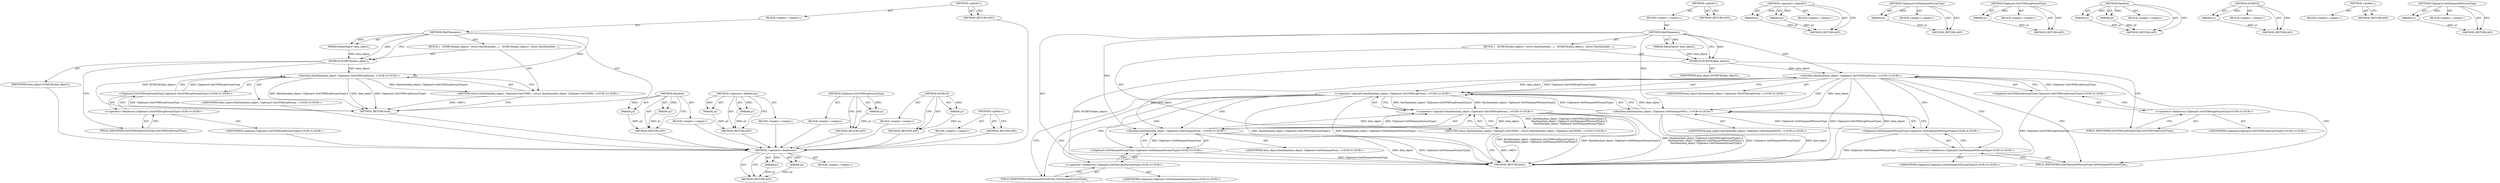 digraph "Clipboard.GetFilenameWFormatType" {
vulnerable_6 [label=<(METHOD,&lt;global&gt;)<SUB>1</SUB>>];
vulnerable_7 [label=<(BLOCK,&lt;empty&gt;,&lt;empty&gt;)<SUB>1</SUB>>];
vulnerable_8 [label=<(METHOD,HasFilenames)<SUB>1</SUB>>];
vulnerable_9 [label=<(PARAM,IDataObject* data_object)<SUB>1</SUB>>];
vulnerable_10 [label=<(BLOCK,{
   DCHECK(data_object);
  return HasData(data...,{
   DCHECK(data_object);
  return HasData(data...)<SUB>1</SUB>>];
vulnerable_11 [label=<(DCHECK,DCHECK(data_object))<SUB>2</SUB>>];
vulnerable_12 [label=<(IDENTIFIER,data_object,DCHECK(data_object))<SUB>2</SUB>>];
vulnerable_13 [label="<(RETURN,return HasData(data_object, Clipboard::GetCFHDr...,return HasData(data_object, Clipboard::GetCFHDr...)<SUB>3</SUB>>"];
vulnerable_14 [label="<(HasData,HasData(data_object, Clipboard::GetCFHDropForma...)<SUB>3</SUB>>"];
vulnerable_15 [label="<(IDENTIFIER,data_object,HasData(data_object, Clipboard::GetCFHDropForma...)<SUB>3</SUB>>"];
vulnerable_16 [label="<(Clipboard.GetCFHDropFormatType,Clipboard::GetCFHDropFormatType())<SUB>3</SUB>>"];
vulnerable_17 [label="<(&lt;operator&gt;.fieldAccess,Clipboard::GetCFHDropFormatType)<SUB>3</SUB>>"];
vulnerable_18 [label="<(IDENTIFIER,Clipboard,Clipboard::GetCFHDropFormatType())<SUB>3</SUB>>"];
vulnerable_19 [label=<(FIELD_IDENTIFIER,GetCFHDropFormatType,GetCFHDropFormatType)<SUB>3</SUB>>];
vulnerable_20 [label=<(METHOD_RETURN,bool)<SUB>1</SUB>>];
vulnerable_22 [label=<(METHOD_RETURN,ANY)<SUB>1</SUB>>];
vulnerable_45 [label=<(METHOD,HasData)>];
vulnerable_46 [label=<(PARAM,p1)>];
vulnerable_47 [label=<(PARAM,p2)>];
vulnerable_48 [label=<(BLOCK,&lt;empty&gt;,&lt;empty&gt;)>];
vulnerable_49 [label=<(METHOD_RETURN,ANY)>];
vulnerable_54 [label=<(METHOD,&lt;operator&gt;.fieldAccess)>];
vulnerable_55 [label=<(PARAM,p1)>];
vulnerable_56 [label=<(PARAM,p2)>];
vulnerable_57 [label=<(BLOCK,&lt;empty&gt;,&lt;empty&gt;)>];
vulnerable_58 [label=<(METHOD_RETURN,ANY)>];
vulnerable_50 [label=<(METHOD,Clipboard.GetCFHDropFormatType)>];
vulnerable_51 [label=<(PARAM,p1)>];
vulnerable_52 [label=<(BLOCK,&lt;empty&gt;,&lt;empty&gt;)>];
vulnerable_53 [label=<(METHOD_RETURN,ANY)>];
vulnerable_41 [label=<(METHOD,DCHECK)>];
vulnerable_42 [label=<(PARAM,p1)>];
vulnerable_43 [label=<(BLOCK,&lt;empty&gt;,&lt;empty&gt;)>];
vulnerable_44 [label=<(METHOD_RETURN,ANY)>];
vulnerable_35 [label=<(METHOD,&lt;global&gt;)<SUB>1</SUB>>];
vulnerable_36 [label=<(BLOCK,&lt;empty&gt;,&lt;empty&gt;)>];
vulnerable_37 [label=<(METHOD_RETURN,ANY)>];
fixed_73 [label=<(METHOD,&lt;operator&gt;.fieldAccess)>];
fixed_74 [label=<(PARAM,p1)>];
fixed_75 [label=<(PARAM,p2)>];
fixed_76 [label=<(BLOCK,&lt;empty&gt;,&lt;empty&gt;)>];
fixed_77 [label=<(METHOD_RETURN,ANY)>];
fixed_6 [label=<(METHOD,&lt;global&gt;)<SUB>1</SUB>>];
fixed_7 [label=<(BLOCK,&lt;empty&gt;,&lt;empty&gt;)<SUB>1</SUB>>];
fixed_8 [label=<(METHOD,HasFilenames)<SUB>1</SUB>>];
fixed_9 [label=<(PARAM,IDataObject* data_object)<SUB>1</SUB>>];
fixed_10 [label=<(BLOCK,{
   DCHECK(data_object);
  return HasData(data...,{
   DCHECK(data_object);
  return HasData(data...)<SUB>1</SUB>>];
fixed_11 [label=<(DCHECK,DCHECK(data_object))<SUB>2</SUB>>];
fixed_12 [label=<(IDENTIFIER,data_object,DCHECK(data_object))<SUB>2</SUB>>];
fixed_13 [label="<(RETURN,return HasData(data_object, Clipboard::GetCFHDr...,return HasData(data_object, Clipboard::GetCFHDr...)<SUB>3</SUB>>"];
fixed_14 [label="<(&lt;operator&gt;.logicalOr,HasData(data_object, Clipboard::GetCFHDropForma...)<SUB>3</SUB>>"];
fixed_15 [label="<(&lt;operator&gt;.logicalOr,HasData(data_object, Clipboard::GetCFHDropForma...)<SUB>3</SUB>>"];
fixed_16 [label="<(HasData,HasData(data_object, Clipboard::GetCFHDropForma...)<SUB>3</SUB>>"];
fixed_17 [label="<(IDENTIFIER,data_object,HasData(data_object, Clipboard::GetCFHDropForma...)<SUB>3</SUB>>"];
fixed_18 [label="<(Clipboard.GetCFHDropFormatType,Clipboard::GetCFHDropFormatType())<SUB>3</SUB>>"];
fixed_19 [label="<(&lt;operator&gt;.fieldAccess,Clipboard::GetCFHDropFormatType)<SUB>3</SUB>>"];
fixed_20 [label="<(IDENTIFIER,Clipboard,Clipboard::GetCFHDropFormatType())<SUB>3</SUB>>"];
fixed_21 [label=<(FIELD_IDENTIFIER,GetCFHDropFormatType,GetCFHDropFormatType)<SUB>3</SUB>>];
fixed_22 [label="<(HasData,HasData(data_object, Clipboard::GetFilenameWFor...)<SUB>4</SUB>>"];
fixed_23 [label="<(IDENTIFIER,data_object,HasData(data_object, Clipboard::GetFilenameWFor...)<SUB>4</SUB>>"];
fixed_24 [label="<(Clipboard.GetFilenameWFormatType,Clipboard::GetFilenameWFormatType())<SUB>4</SUB>>"];
fixed_25 [label="<(&lt;operator&gt;.fieldAccess,Clipboard::GetFilenameWFormatType)<SUB>4</SUB>>"];
fixed_26 [label="<(IDENTIFIER,Clipboard,Clipboard::GetFilenameWFormatType())<SUB>4</SUB>>"];
fixed_27 [label=<(FIELD_IDENTIFIER,GetFilenameWFormatType,GetFilenameWFormatType)<SUB>4</SUB>>];
fixed_28 [label="<(HasData,HasData(data_object, Clipboard::GetFilenameForm...)<SUB>5</SUB>>"];
fixed_29 [label="<(IDENTIFIER,data_object,HasData(data_object, Clipboard::GetFilenameForm...)<SUB>5</SUB>>"];
fixed_30 [label="<(Clipboard.GetFilenameFormatType,Clipboard::GetFilenameFormatType())<SUB>5</SUB>>"];
fixed_31 [label="<(&lt;operator&gt;.fieldAccess,Clipboard::GetFilenameFormatType)<SUB>5</SUB>>"];
fixed_32 [label="<(IDENTIFIER,Clipboard,Clipboard::GetFilenameFormatType())<SUB>5</SUB>>"];
fixed_33 [label=<(FIELD_IDENTIFIER,GetFilenameFormatType,GetFilenameFormatType)<SUB>5</SUB>>];
fixed_34 [label=<(METHOD_RETURN,bool)<SUB>1</SUB>>];
fixed_36 [label=<(METHOD_RETURN,ANY)<SUB>1</SUB>>];
fixed_59 [label=<(METHOD,&lt;operator&gt;.logicalOr)>];
fixed_60 [label=<(PARAM,p1)>];
fixed_61 [label=<(PARAM,p2)>];
fixed_62 [label=<(BLOCK,&lt;empty&gt;,&lt;empty&gt;)>];
fixed_63 [label=<(METHOD_RETURN,ANY)>];
fixed_82 [label=<(METHOD,Clipboard.GetFilenameFormatType)>];
fixed_83 [label=<(PARAM,p1)>];
fixed_84 [label=<(BLOCK,&lt;empty&gt;,&lt;empty&gt;)>];
fixed_85 [label=<(METHOD_RETURN,ANY)>];
fixed_69 [label=<(METHOD,Clipboard.GetCFHDropFormatType)>];
fixed_70 [label=<(PARAM,p1)>];
fixed_71 [label=<(BLOCK,&lt;empty&gt;,&lt;empty&gt;)>];
fixed_72 [label=<(METHOD_RETURN,ANY)>];
fixed_64 [label=<(METHOD,HasData)>];
fixed_65 [label=<(PARAM,p1)>];
fixed_66 [label=<(PARAM,p2)>];
fixed_67 [label=<(BLOCK,&lt;empty&gt;,&lt;empty&gt;)>];
fixed_68 [label=<(METHOD_RETURN,ANY)>];
fixed_55 [label=<(METHOD,DCHECK)>];
fixed_56 [label=<(PARAM,p1)>];
fixed_57 [label=<(BLOCK,&lt;empty&gt;,&lt;empty&gt;)>];
fixed_58 [label=<(METHOD_RETURN,ANY)>];
fixed_49 [label=<(METHOD,&lt;global&gt;)<SUB>1</SUB>>];
fixed_50 [label=<(BLOCK,&lt;empty&gt;,&lt;empty&gt;)>];
fixed_51 [label=<(METHOD_RETURN,ANY)>];
fixed_78 [label=<(METHOD,Clipboard.GetFilenameWFormatType)>];
fixed_79 [label=<(PARAM,p1)>];
fixed_80 [label=<(BLOCK,&lt;empty&gt;,&lt;empty&gt;)>];
fixed_81 [label=<(METHOD_RETURN,ANY)>];
vulnerable_6 -> vulnerable_7  [key=0, label="AST: "];
vulnerable_6 -> vulnerable_22  [key=0, label="AST: "];
vulnerable_6 -> vulnerable_22  [key=1, label="CFG: "];
vulnerable_7 -> vulnerable_8  [key=0, label="AST: "];
vulnerable_8 -> vulnerable_9  [key=0, label="AST: "];
vulnerable_8 -> vulnerable_9  [key=1, label="DDG: "];
vulnerable_8 -> vulnerable_10  [key=0, label="AST: "];
vulnerable_8 -> vulnerable_20  [key=0, label="AST: "];
vulnerable_8 -> vulnerable_11  [key=0, label="CFG: "];
vulnerable_8 -> vulnerable_11  [key=1, label="DDG: "];
vulnerable_8 -> vulnerable_14  [key=0, label="DDG: "];
vulnerable_9 -> vulnerable_11  [key=0, label="DDG: data_object"];
vulnerable_10 -> vulnerable_11  [key=0, label="AST: "];
vulnerable_10 -> vulnerable_13  [key=0, label="AST: "];
vulnerable_11 -> vulnerable_12  [key=0, label="AST: "];
vulnerable_11 -> vulnerable_19  [key=0, label="CFG: "];
vulnerable_11 -> vulnerable_20  [key=0, label="DDG: DCHECK(data_object)"];
vulnerable_11 -> vulnerable_14  [key=0, label="DDG: data_object"];
vulnerable_12 -> fixed_73  [key=0];
vulnerable_13 -> vulnerable_14  [key=0, label="AST: "];
vulnerable_13 -> vulnerable_20  [key=0, label="CFG: "];
vulnerable_13 -> vulnerable_20  [key=1, label="DDG: &lt;RET&gt;"];
vulnerable_14 -> vulnerable_15  [key=0, label="AST: "];
vulnerable_14 -> vulnerable_16  [key=0, label="AST: "];
vulnerable_14 -> vulnerable_13  [key=0, label="CFG: "];
vulnerable_14 -> vulnerable_13  [key=1, label="DDG: HasData(data_object, Clipboard::GetCFHDropFormatType())"];
vulnerable_14 -> vulnerable_20  [key=0, label="DDG: data_object"];
vulnerable_14 -> vulnerable_20  [key=1, label="DDG: Clipboard::GetCFHDropFormatType()"];
vulnerable_14 -> vulnerable_20  [key=2, label="DDG: HasData(data_object, Clipboard::GetCFHDropFormatType())"];
vulnerable_15 -> fixed_73  [key=0];
vulnerable_16 -> vulnerable_17  [key=0, label="AST: "];
vulnerable_16 -> vulnerable_14  [key=0, label="CFG: "];
vulnerable_16 -> vulnerable_14  [key=1, label="DDG: Clipboard::GetCFHDropFormatType"];
vulnerable_16 -> vulnerable_20  [key=0, label="DDG: Clipboard::GetCFHDropFormatType"];
vulnerable_17 -> vulnerable_18  [key=0, label="AST: "];
vulnerable_17 -> vulnerable_19  [key=0, label="AST: "];
vulnerable_17 -> vulnerable_16  [key=0, label="CFG: "];
vulnerable_18 -> fixed_73  [key=0];
vulnerable_19 -> vulnerable_17  [key=0, label="CFG: "];
vulnerable_20 -> fixed_73  [key=0];
vulnerable_22 -> fixed_73  [key=0];
vulnerable_45 -> vulnerable_46  [key=0, label="AST: "];
vulnerable_45 -> vulnerable_46  [key=1, label="DDG: "];
vulnerable_45 -> vulnerable_48  [key=0, label="AST: "];
vulnerable_45 -> vulnerable_47  [key=0, label="AST: "];
vulnerable_45 -> vulnerable_47  [key=1, label="DDG: "];
vulnerable_45 -> vulnerable_49  [key=0, label="AST: "];
vulnerable_45 -> vulnerable_49  [key=1, label="CFG: "];
vulnerable_46 -> vulnerable_49  [key=0, label="DDG: p1"];
vulnerable_47 -> vulnerable_49  [key=0, label="DDG: p2"];
vulnerable_48 -> fixed_73  [key=0];
vulnerable_49 -> fixed_73  [key=0];
vulnerable_54 -> vulnerable_55  [key=0, label="AST: "];
vulnerable_54 -> vulnerable_55  [key=1, label="DDG: "];
vulnerable_54 -> vulnerable_57  [key=0, label="AST: "];
vulnerable_54 -> vulnerable_56  [key=0, label="AST: "];
vulnerable_54 -> vulnerable_56  [key=1, label="DDG: "];
vulnerable_54 -> vulnerable_58  [key=0, label="AST: "];
vulnerable_54 -> vulnerable_58  [key=1, label="CFG: "];
vulnerable_55 -> vulnerable_58  [key=0, label="DDG: p1"];
vulnerable_56 -> vulnerable_58  [key=0, label="DDG: p2"];
vulnerable_57 -> fixed_73  [key=0];
vulnerable_58 -> fixed_73  [key=0];
vulnerable_50 -> vulnerable_51  [key=0, label="AST: "];
vulnerable_50 -> vulnerable_51  [key=1, label="DDG: "];
vulnerable_50 -> vulnerable_52  [key=0, label="AST: "];
vulnerable_50 -> vulnerable_53  [key=0, label="AST: "];
vulnerable_50 -> vulnerable_53  [key=1, label="CFG: "];
vulnerable_51 -> vulnerable_53  [key=0, label="DDG: p1"];
vulnerable_52 -> fixed_73  [key=0];
vulnerable_53 -> fixed_73  [key=0];
vulnerable_41 -> vulnerable_42  [key=0, label="AST: "];
vulnerable_41 -> vulnerable_42  [key=1, label="DDG: "];
vulnerable_41 -> vulnerable_43  [key=0, label="AST: "];
vulnerable_41 -> vulnerable_44  [key=0, label="AST: "];
vulnerable_41 -> vulnerable_44  [key=1, label="CFG: "];
vulnerable_42 -> vulnerable_44  [key=0, label="DDG: p1"];
vulnerable_43 -> fixed_73  [key=0];
vulnerable_44 -> fixed_73  [key=0];
vulnerable_35 -> vulnerable_36  [key=0, label="AST: "];
vulnerable_35 -> vulnerable_37  [key=0, label="AST: "];
vulnerable_35 -> vulnerable_37  [key=1, label="CFG: "];
vulnerable_36 -> fixed_73  [key=0];
vulnerable_37 -> fixed_73  [key=0];
fixed_73 -> fixed_74  [key=0, label="AST: "];
fixed_73 -> fixed_74  [key=1, label="DDG: "];
fixed_73 -> fixed_76  [key=0, label="AST: "];
fixed_73 -> fixed_75  [key=0, label="AST: "];
fixed_73 -> fixed_75  [key=1, label="DDG: "];
fixed_73 -> fixed_77  [key=0, label="AST: "];
fixed_73 -> fixed_77  [key=1, label="CFG: "];
fixed_74 -> fixed_77  [key=0, label="DDG: p1"];
fixed_75 -> fixed_77  [key=0, label="DDG: p2"];
fixed_6 -> fixed_7  [key=0, label="AST: "];
fixed_6 -> fixed_36  [key=0, label="AST: "];
fixed_6 -> fixed_36  [key=1, label="CFG: "];
fixed_7 -> fixed_8  [key=0, label="AST: "];
fixed_8 -> fixed_9  [key=0, label="AST: "];
fixed_8 -> fixed_9  [key=1, label="DDG: "];
fixed_8 -> fixed_10  [key=0, label="AST: "];
fixed_8 -> fixed_34  [key=0, label="AST: "];
fixed_8 -> fixed_11  [key=0, label="CFG: "];
fixed_8 -> fixed_11  [key=1, label="DDG: "];
fixed_8 -> fixed_28  [key=0, label="DDG: "];
fixed_8 -> fixed_16  [key=0, label="DDG: "];
fixed_8 -> fixed_22  [key=0, label="DDG: "];
fixed_9 -> fixed_11  [key=0, label="DDG: data_object"];
fixed_10 -> fixed_11  [key=0, label="AST: "];
fixed_10 -> fixed_13  [key=0, label="AST: "];
fixed_11 -> fixed_12  [key=0, label="AST: "];
fixed_11 -> fixed_21  [key=0, label="CFG: "];
fixed_11 -> fixed_34  [key=0, label="DDG: DCHECK(data_object)"];
fixed_11 -> fixed_16  [key=0, label="DDG: data_object"];
fixed_13 -> fixed_14  [key=0, label="AST: "];
fixed_13 -> fixed_34  [key=0, label="CFG: "];
fixed_13 -> fixed_34  [key=1, label="DDG: &lt;RET&gt;"];
fixed_14 -> fixed_15  [key=0, label="AST: "];
fixed_14 -> fixed_28  [key=0, label="AST: "];
fixed_14 -> fixed_13  [key=0, label="CFG: "];
fixed_14 -> fixed_13  [key=1, label="DDG: HasData(data_object, Clipboard::GetCFHDropFormatType()) ||
         HasData(data_object, Clipboard::GetFilenameWFormatType()) ||
         HasData(data_object, Clipboard::GetFilenameFormatType())"];
fixed_14 -> fixed_34  [key=0, label="DDG: HasData(data_object, Clipboard::GetCFHDropFormatType()) ||
         HasData(data_object, Clipboard::GetFilenameWFormatType())"];
fixed_14 -> fixed_34  [key=1, label="DDG: HasData(data_object, Clipboard::GetFilenameFormatType())"];
fixed_14 -> fixed_34  [key=2, label="DDG: HasData(data_object, Clipboard::GetCFHDropFormatType()) ||
         HasData(data_object, Clipboard::GetFilenameWFormatType()) ||
         HasData(data_object, Clipboard::GetFilenameFormatType())"];
fixed_15 -> fixed_16  [key=0, label="AST: "];
fixed_15 -> fixed_22  [key=0, label="AST: "];
fixed_15 -> fixed_14  [key=0, label="CFG: "];
fixed_15 -> fixed_14  [key=1, label="DDG: HasData(data_object, Clipboard::GetCFHDropFormatType())"];
fixed_15 -> fixed_14  [key=2, label="DDG: HasData(data_object, Clipboard::GetFilenameWFormatType())"];
fixed_15 -> fixed_33  [key=0, label="CFG: "];
fixed_15 -> fixed_33  [key=1, label="CDG: "];
fixed_15 -> fixed_34  [key=0, label="DDG: HasData(data_object, Clipboard::GetCFHDropFormatType())"];
fixed_15 -> fixed_34  [key=1, label="DDG: HasData(data_object, Clipboard::GetFilenameWFormatType())"];
fixed_15 -> fixed_30  [key=0, label="CDG: "];
fixed_15 -> fixed_28  [key=0, label="CDG: "];
fixed_15 -> fixed_31  [key=0, label="CDG: "];
fixed_16 -> fixed_17  [key=0, label="AST: "];
fixed_16 -> fixed_18  [key=0, label="AST: "];
fixed_16 -> fixed_15  [key=0, label="CFG: "];
fixed_16 -> fixed_15  [key=1, label="DDG: data_object"];
fixed_16 -> fixed_15  [key=2, label="DDG: Clipboard::GetCFHDropFormatType()"];
fixed_16 -> fixed_27  [key=0, label="CFG: "];
fixed_16 -> fixed_27  [key=1, label="CDG: "];
fixed_16 -> fixed_34  [key=0, label="DDG: data_object"];
fixed_16 -> fixed_34  [key=1, label="DDG: Clipboard::GetCFHDropFormatType()"];
fixed_16 -> fixed_28  [key=0, label="DDG: data_object"];
fixed_16 -> fixed_22  [key=0, label="DDG: data_object"];
fixed_16 -> fixed_22  [key=1, label="CDG: "];
fixed_16 -> fixed_24  [key=0, label="CDG: "];
fixed_16 -> fixed_25  [key=0, label="CDG: "];
fixed_18 -> fixed_19  [key=0, label="AST: "];
fixed_18 -> fixed_16  [key=0, label="CFG: "];
fixed_18 -> fixed_16  [key=1, label="DDG: Clipboard::GetCFHDropFormatType"];
fixed_18 -> fixed_34  [key=0, label="DDG: Clipboard::GetCFHDropFormatType"];
fixed_19 -> fixed_20  [key=0, label="AST: "];
fixed_19 -> fixed_21  [key=0, label="AST: "];
fixed_19 -> fixed_18  [key=0, label="CFG: "];
fixed_21 -> fixed_19  [key=0, label="CFG: "];
fixed_22 -> fixed_23  [key=0, label="AST: "];
fixed_22 -> fixed_24  [key=0, label="AST: "];
fixed_22 -> fixed_15  [key=0, label="CFG: "];
fixed_22 -> fixed_15  [key=1, label="DDG: data_object"];
fixed_22 -> fixed_15  [key=2, label="DDG: Clipboard::GetFilenameWFormatType()"];
fixed_22 -> fixed_34  [key=0, label="DDG: data_object"];
fixed_22 -> fixed_34  [key=1, label="DDG: Clipboard::GetFilenameWFormatType()"];
fixed_22 -> fixed_28  [key=0, label="DDG: data_object"];
fixed_24 -> fixed_25  [key=0, label="AST: "];
fixed_24 -> fixed_22  [key=0, label="CFG: "];
fixed_24 -> fixed_22  [key=1, label="DDG: Clipboard::GetFilenameWFormatType"];
fixed_24 -> fixed_34  [key=0, label="DDG: Clipboard::GetFilenameWFormatType"];
fixed_25 -> fixed_26  [key=0, label="AST: "];
fixed_25 -> fixed_27  [key=0, label="AST: "];
fixed_25 -> fixed_24  [key=0, label="CFG: "];
fixed_27 -> fixed_25  [key=0, label="CFG: "];
fixed_28 -> fixed_29  [key=0, label="AST: "];
fixed_28 -> fixed_30  [key=0, label="AST: "];
fixed_28 -> fixed_14  [key=0, label="CFG: "];
fixed_28 -> fixed_14  [key=1, label="DDG: data_object"];
fixed_28 -> fixed_14  [key=2, label="DDG: Clipboard::GetFilenameFormatType()"];
fixed_28 -> fixed_34  [key=0, label="DDG: data_object"];
fixed_28 -> fixed_34  [key=1, label="DDG: Clipboard::GetFilenameFormatType()"];
fixed_30 -> fixed_31  [key=0, label="AST: "];
fixed_30 -> fixed_28  [key=0, label="CFG: "];
fixed_30 -> fixed_28  [key=1, label="DDG: Clipboard::GetFilenameFormatType"];
fixed_30 -> fixed_34  [key=0, label="DDG: Clipboard::GetFilenameFormatType"];
fixed_31 -> fixed_32  [key=0, label="AST: "];
fixed_31 -> fixed_33  [key=0, label="AST: "];
fixed_31 -> fixed_30  [key=0, label="CFG: "];
fixed_33 -> fixed_31  [key=0, label="CFG: "];
fixed_59 -> fixed_60  [key=0, label="AST: "];
fixed_59 -> fixed_60  [key=1, label="DDG: "];
fixed_59 -> fixed_62  [key=0, label="AST: "];
fixed_59 -> fixed_61  [key=0, label="AST: "];
fixed_59 -> fixed_61  [key=1, label="DDG: "];
fixed_59 -> fixed_63  [key=0, label="AST: "];
fixed_59 -> fixed_63  [key=1, label="CFG: "];
fixed_60 -> fixed_63  [key=0, label="DDG: p1"];
fixed_61 -> fixed_63  [key=0, label="DDG: p2"];
fixed_82 -> fixed_83  [key=0, label="AST: "];
fixed_82 -> fixed_83  [key=1, label="DDG: "];
fixed_82 -> fixed_84  [key=0, label="AST: "];
fixed_82 -> fixed_85  [key=0, label="AST: "];
fixed_82 -> fixed_85  [key=1, label="CFG: "];
fixed_83 -> fixed_85  [key=0, label="DDG: p1"];
fixed_69 -> fixed_70  [key=0, label="AST: "];
fixed_69 -> fixed_70  [key=1, label="DDG: "];
fixed_69 -> fixed_71  [key=0, label="AST: "];
fixed_69 -> fixed_72  [key=0, label="AST: "];
fixed_69 -> fixed_72  [key=1, label="CFG: "];
fixed_70 -> fixed_72  [key=0, label="DDG: p1"];
fixed_64 -> fixed_65  [key=0, label="AST: "];
fixed_64 -> fixed_65  [key=1, label="DDG: "];
fixed_64 -> fixed_67  [key=0, label="AST: "];
fixed_64 -> fixed_66  [key=0, label="AST: "];
fixed_64 -> fixed_66  [key=1, label="DDG: "];
fixed_64 -> fixed_68  [key=0, label="AST: "];
fixed_64 -> fixed_68  [key=1, label="CFG: "];
fixed_65 -> fixed_68  [key=0, label="DDG: p1"];
fixed_66 -> fixed_68  [key=0, label="DDG: p2"];
fixed_55 -> fixed_56  [key=0, label="AST: "];
fixed_55 -> fixed_56  [key=1, label="DDG: "];
fixed_55 -> fixed_57  [key=0, label="AST: "];
fixed_55 -> fixed_58  [key=0, label="AST: "];
fixed_55 -> fixed_58  [key=1, label="CFG: "];
fixed_56 -> fixed_58  [key=0, label="DDG: p1"];
fixed_49 -> fixed_50  [key=0, label="AST: "];
fixed_49 -> fixed_51  [key=0, label="AST: "];
fixed_49 -> fixed_51  [key=1, label="CFG: "];
fixed_78 -> fixed_79  [key=0, label="AST: "];
fixed_78 -> fixed_79  [key=1, label="DDG: "];
fixed_78 -> fixed_80  [key=0, label="AST: "];
fixed_78 -> fixed_81  [key=0, label="AST: "];
fixed_78 -> fixed_81  [key=1, label="CFG: "];
fixed_79 -> fixed_81  [key=0, label="DDG: p1"];
}
